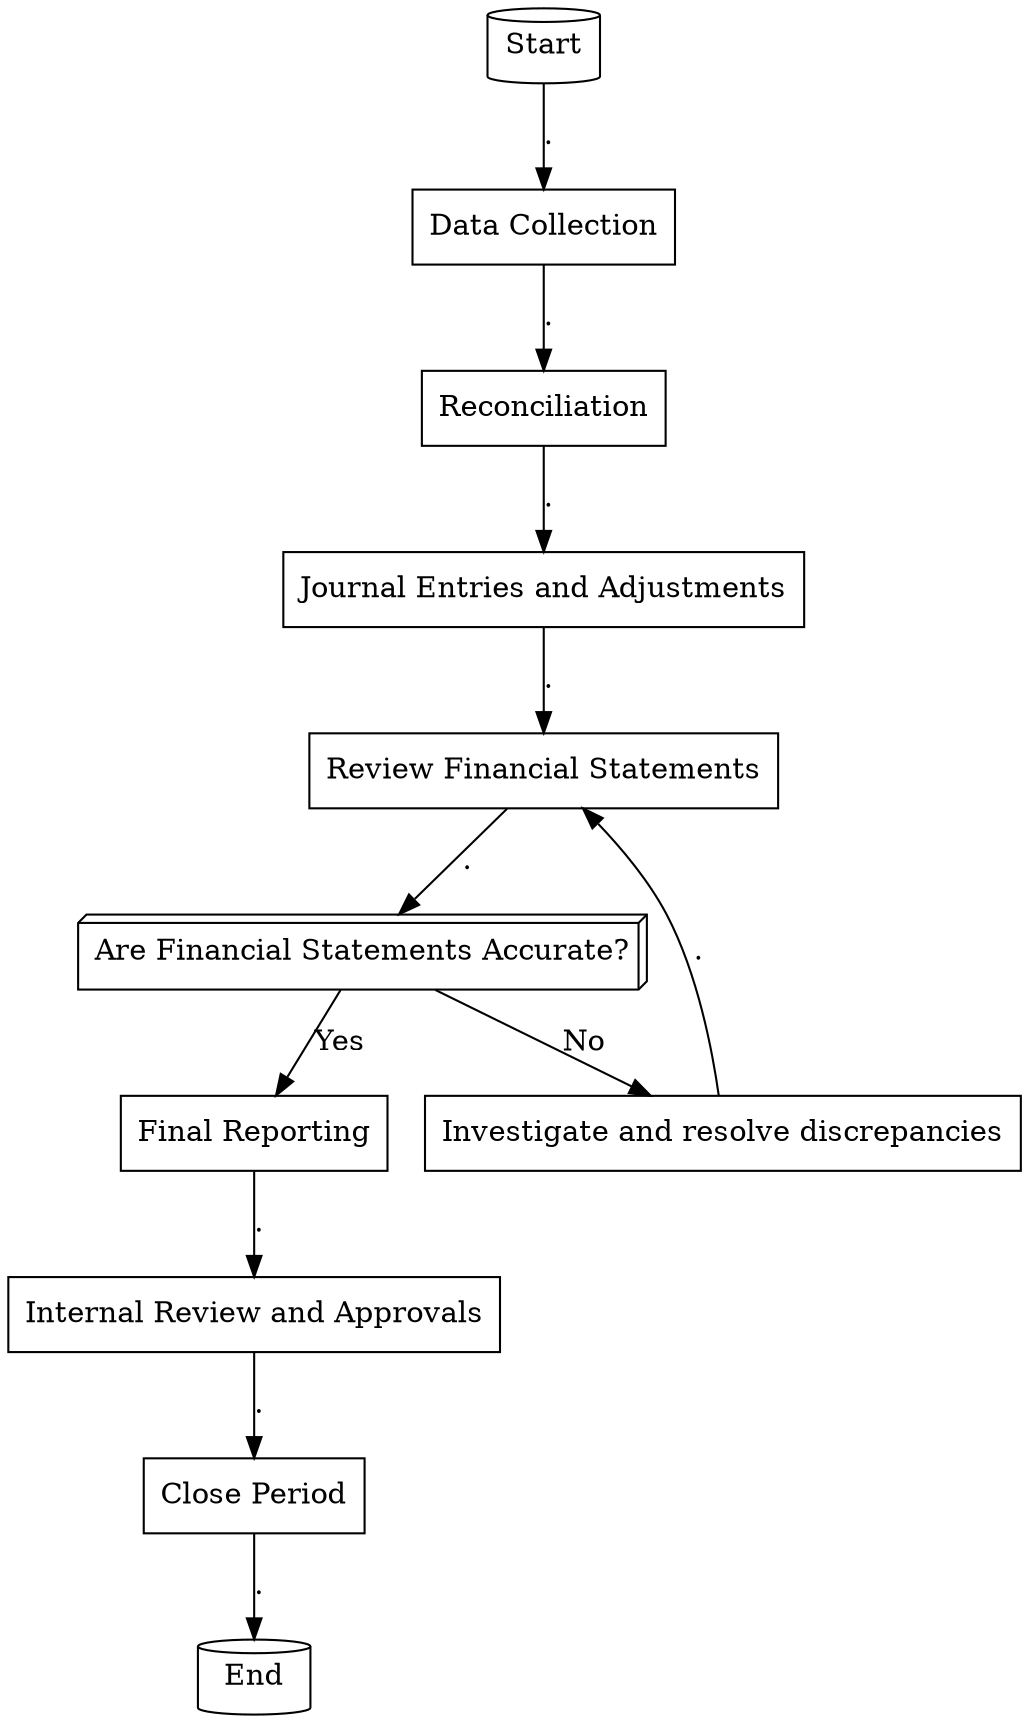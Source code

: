 digraph G {
    "213b3058-2a50-4220-82ee-3ccaf35719ad" [label="Start", shape="cylinder"];
    "e9bd5af3-0a96-4bd8-9337-4b977a801b3f" [label="Data Collection", shape="rectangle"];
    "12c31d89-7098-4fe3-9ec9-de47fb0af584" [label="Reconciliation", shape="rectangle"];
    "66c99e40-62fa-4a88-9267-bf43fd4741b1" [label="Journal Entries and Adjustments", shape="rectangle"];
    "1b606c74-5387-4a32-82bb-4fd01afa2726" [label="Review Financial Statements", shape="rectangle"];
    "2d2fdfdd-ce64-4564-b790-04ccc967d5a9" [label="Are Financial Statements Accurate?", shape="box3d"];
    "574fb6eb-4371-4473-9680-e19fde0c3249" [label="Investigate and resolve discrepancies", shape="rectangle"];
    "3df4d829-2531-46f0-beee-e839a20fad39" [label="Final Reporting", shape="rectangle"];
    "40e08593-1f5f-4b0e-832f-8bf42eb0d278" [label="Internal Review and Approvals", shape="rectangle"];
    "175e6583-253e-4276-91d6-e058b716603b" [label="Close Period", shape="rectangle"];
    "9a73a1d7-9f5f-4434-b706-26f3df0d274a" [label="End", shape="cylinder"];

    "213b3058-2a50-4220-82ee-3ccaf35719ad" -> "e9bd5af3-0a96-4bd8-9337-4b977a801b3f" [label="."];
    "e9bd5af3-0a96-4bd8-9337-4b977a801b3f" -> "12c31d89-7098-4fe3-9ec9-de47fb0af584" [label="."];
    "12c31d89-7098-4fe3-9ec9-de47fb0af584" -> "66c99e40-62fa-4a88-9267-bf43fd4741b1" [label="."];
    "66c99e40-62fa-4a88-9267-bf43fd4741b1" -> "1b606c74-5387-4a32-82bb-4fd01afa2726" [label="."];
    "1b606c74-5387-4a32-82bb-4fd01afa2726" -> "2d2fdfdd-ce64-4564-b790-04ccc967d5a9" [label="."];
    "2d2fdfdd-ce64-4564-b790-04ccc967d5a9" -> "574fb6eb-4371-4473-9680-e19fde0c3249" [label="No"];
    "2d2fdfdd-ce64-4564-b790-04ccc967d5a9" -> "3df4d829-2531-46f0-beee-e839a20fad39" [label="Yes"];
    "574fb6eb-4371-4473-9680-e19fde0c3249" -> "1b606c74-5387-4a32-82bb-4fd01afa2726" [label="."];
    "3df4d829-2531-46f0-beee-e839a20fad39" -> "40e08593-1f5f-4b0e-832f-8bf42eb0d278" [label="."];
    "40e08593-1f5f-4b0e-832f-8bf42eb0d278" -> "175e6583-253e-4276-91d6-e058b716603b" [label="."];
    "175e6583-253e-4276-91d6-e058b716603b" -> "9a73a1d7-9f5f-4434-b706-26f3df0d274a" [label="."];
}
